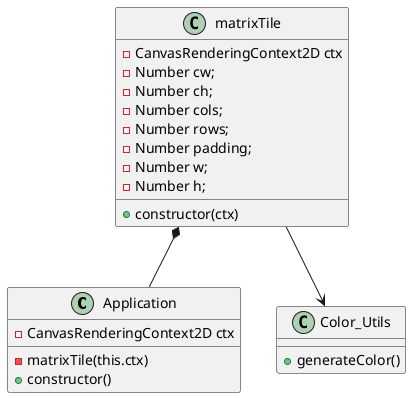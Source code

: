 @startuml


class Application {
   -CanvasRenderingContext2D ctx
   -matrixTile(this.ctx)
+constructor()
}

class matrixTile
{
    +constructor(ctx)
    -CanvasRenderingContext2D ctx
    -Number cw;
    -Number ch;
    -Number cols;
    -Number rows;
    -Number padding;
    -Number w;
    -Number h;
}

class Color_Utils {
    +generateColor()
}

matrixTile *-- Application
matrixTile --> Color_Utils




@enduml